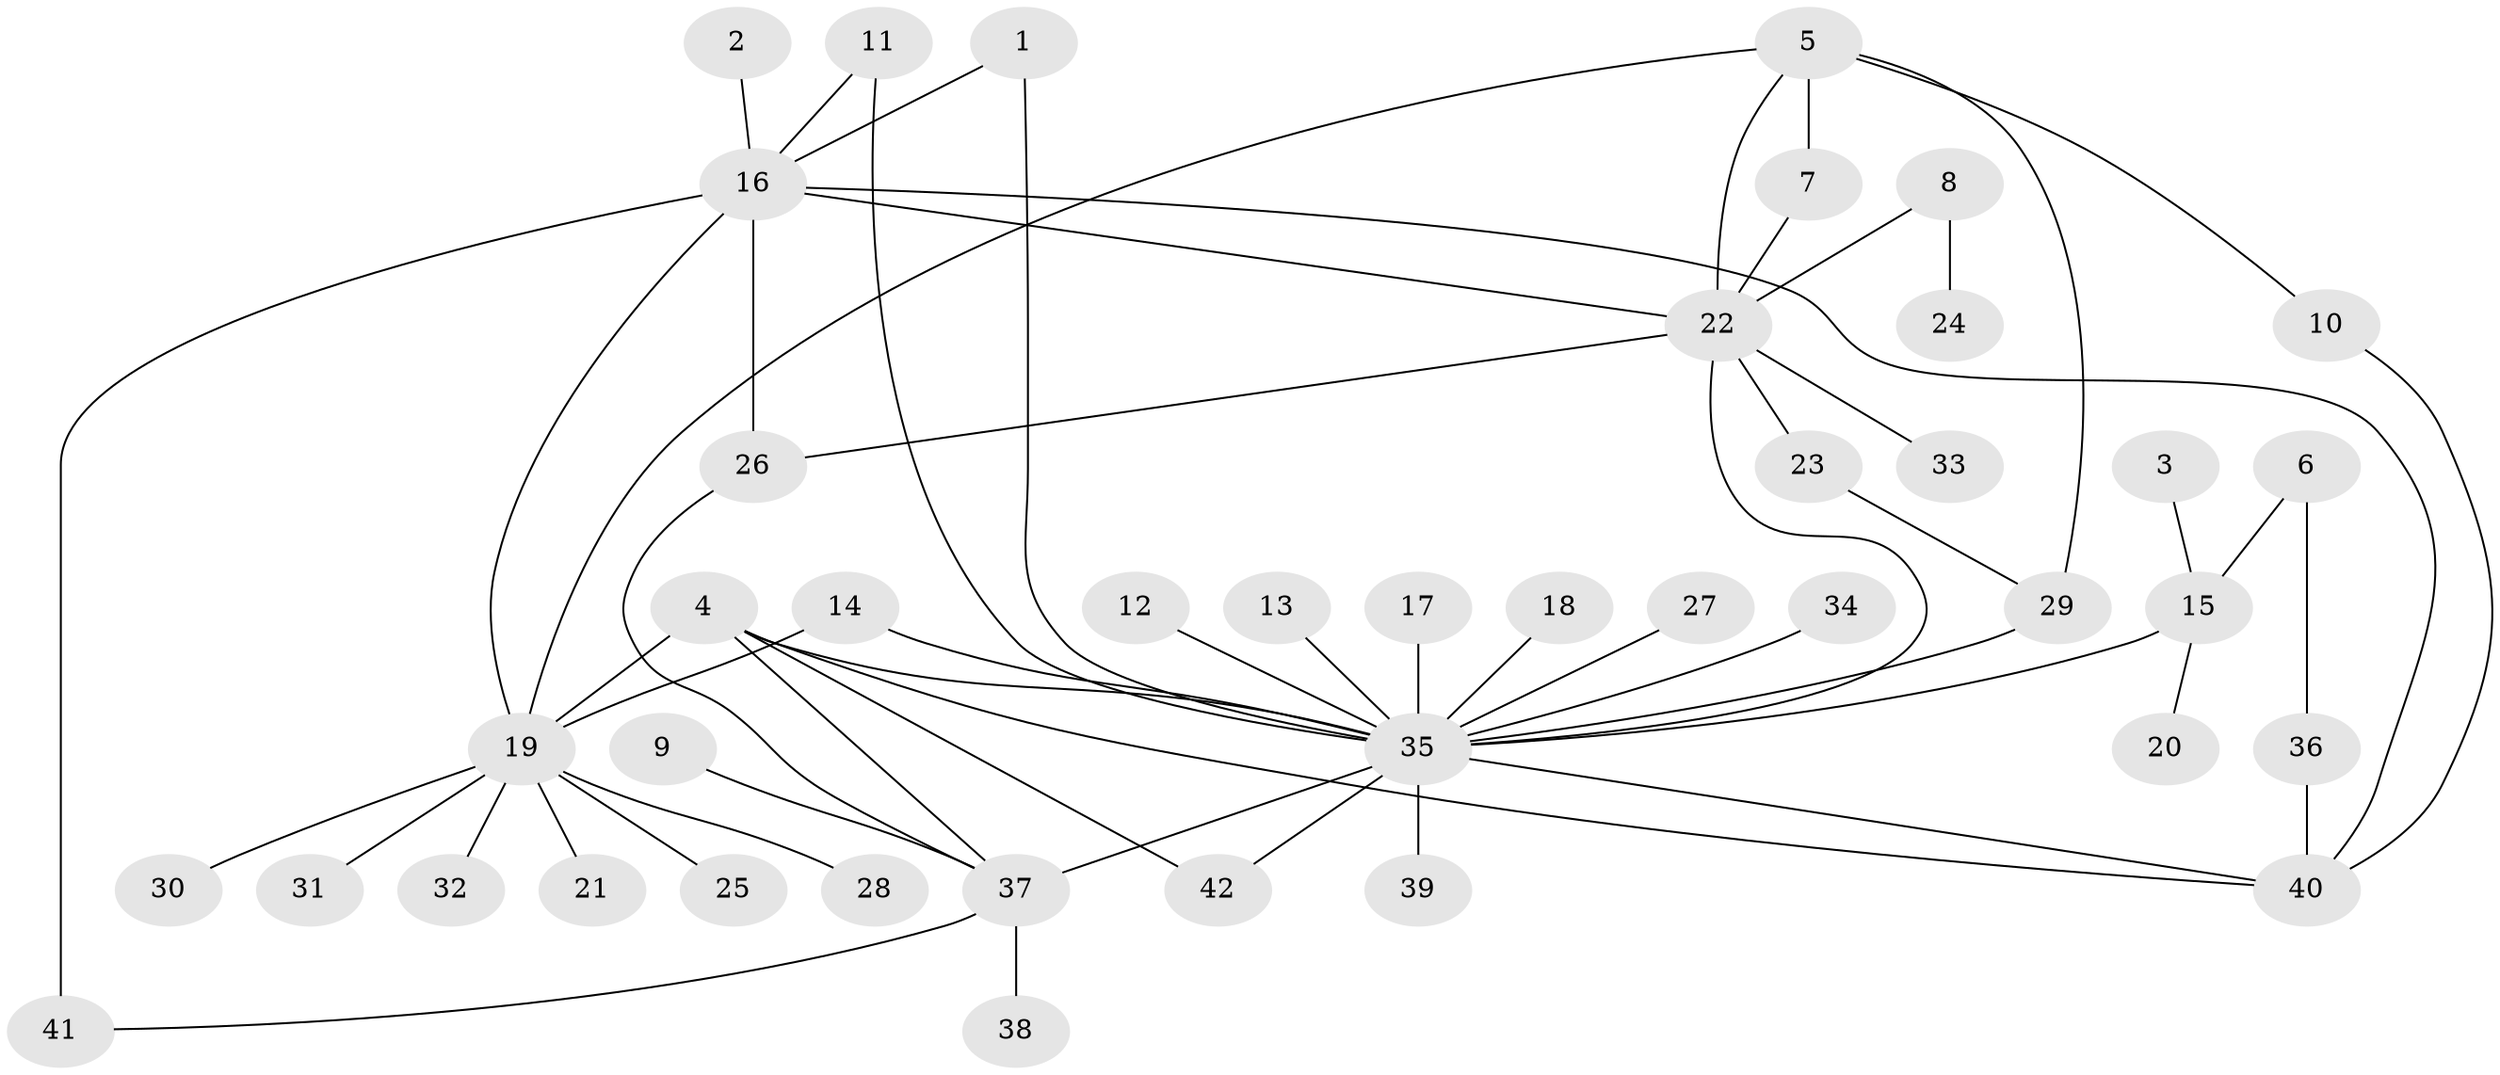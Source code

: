 // original degree distribution, {13: 0.025, 10: 0.0125, 21: 0.0125, 9: 0.0125, 3: 0.0875, 2: 0.2625, 6: 0.0375, 1: 0.4875, 4: 0.0375, 7: 0.0125, 5: 0.0125}
// Generated by graph-tools (version 1.1) at 2025/01/03/09/25 03:01:55]
// undirected, 42 vertices, 58 edges
graph export_dot {
graph [start="1"]
  node [color=gray90,style=filled];
  1;
  2;
  3;
  4;
  5;
  6;
  7;
  8;
  9;
  10;
  11;
  12;
  13;
  14;
  15;
  16;
  17;
  18;
  19;
  20;
  21;
  22;
  23;
  24;
  25;
  26;
  27;
  28;
  29;
  30;
  31;
  32;
  33;
  34;
  35;
  36;
  37;
  38;
  39;
  40;
  41;
  42;
  1 -- 16 [weight=1.0];
  1 -- 35 [weight=1.0];
  2 -- 16 [weight=1.0];
  3 -- 15 [weight=1.0];
  4 -- 19 [weight=2.0];
  4 -- 35 [weight=1.0];
  4 -- 37 [weight=1.0];
  4 -- 40 [weight=1.0];
  4 -- 42 [weight=1.0];
  5 -- 7 [weight=1.0];
  5 -- 10 [weight=1.0];
  5 -- 19 [weight=1.0];
  5 -- 22 [weight=1.0];
  5 -- 29 [weight=1.0];
  6 -- 15 [weight=1.0];
  6 -- 36 [weight=1.0];
  7 -- 22 [weight=1.0];
  8 -- 22 [weight=1.0];
  8 -- 24 [weight=1.0];
  9 -- 37 [weight=1.0];
  10 -- 40 [weight=1.0];
  11 -- 16 [weight=1.0];
  11 -- 35 [weight=1.0];
  12 -- 35 [weight=1.0];
  13 -- 35 [weight=1.0];
  14 -- 19 [weight=1.0];
  14 -- 35 [weight=1.0];
  15 -- 20 [weight=1.0];
  15 -- 35 [weight=2.0];
  16 -- 19 [weight=1.0];
  16 -- 22 [weight=1.0];
  16 -- 26 [weight=2.0];
  16 -- 40 [weight=1.0];
  16 -- 41 [weight=2.0];
  17 -- 35 [weight=1.0];
  18 -- 35 [weight=1.0];
  19 -- 21 [weight=1.0];
  19 -- 25 [weight=1.0];
  19 -- 28 [weight=1.0];
  19 -- 30 [weight=1.0];
  19 -- 31 [weight=1.0];
  19 -- 32 [weight=1.0];
  22 -- 23 [weight=1.0];
  22 -- 26 [weight=1.0];
  22 -- 33 [weight=1.0];
  22 -- 35 [weight=1.0];
  23 -- 29 [weight=1.0];
  26 -- 37 [weight=1.0];
  27 -- 35 [weight=1.0];
  29 -- 35 [weight=1.0];
  34 -- 35 [weight=1.0];
  35 -- 37 [weight=1.0];
  35 -- 39 [weight=1.0];
  35 -- 40 [weight=1.0];
  35 -- 42 [weight=1.0];
  36 -- 40 [weight=1.0];
  37 -- 38 [weight=1.0];
  37 -- 41 [weight=1.0];
}
